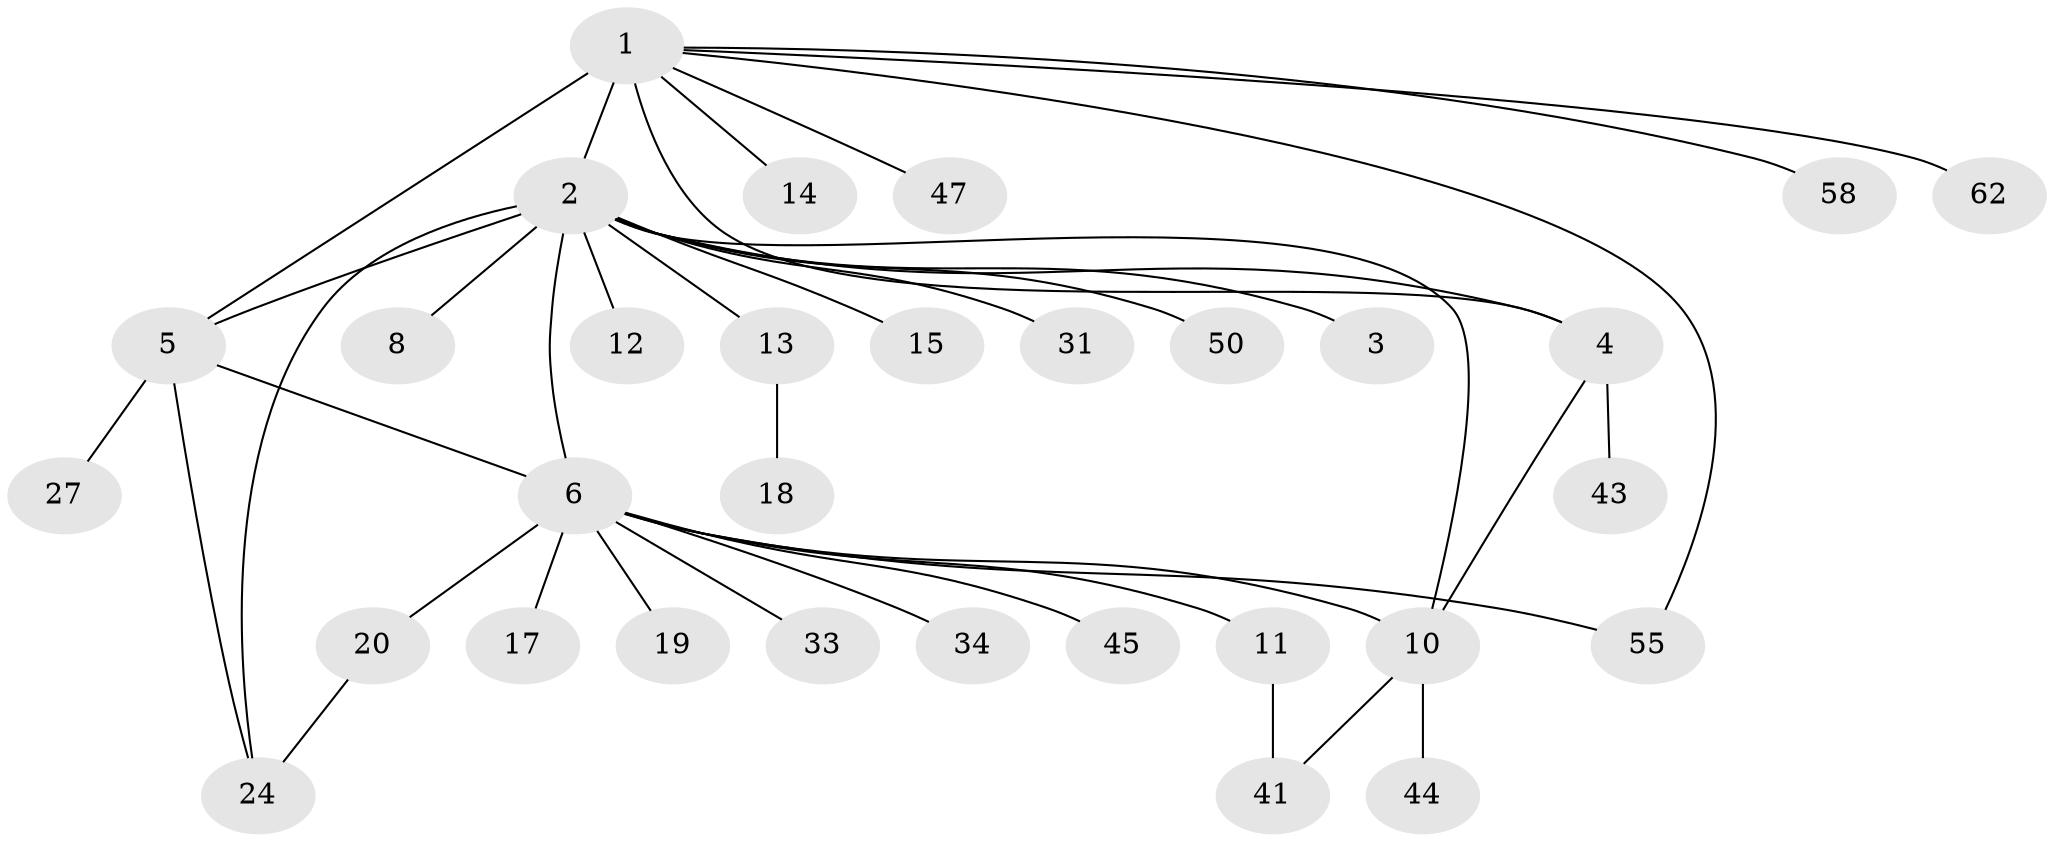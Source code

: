 // original degree distribution, {11: 0.016129032258064516, 16: 0.016129032258064516, 1: 0.5, 4: 0.03225806451612903, 6: 0.03225806451612903, 14: 0.016129032258064516, 5: 0.016129032258064516, 9: 0.03225806451612903, 7: 0.016129032258064516, 2: 0.25806451612903225, 3: 0.06451612903225806}
// Generated by graph-tools (version 1.1) at 2025/14/03/09/25 04:14:22]
// undirected, 31 vertices, 39 edges
graph export_dot {
graph [start="1"]
  node [color=gray90,style=filled];
  1 [super="+25+32"];
  2 [super="+30+9+26+22+7+57"];
  3;
  4;
  5 [super="+23+39"];
  6;
  8;
  10 [super="+52+48"];
  11;
  12;
  13 [super="+46"];
  14;
  15;
  17;
  18;
  19 [super="+21"];
  20 [super="+36"];
  24 [super="+56+53"];
  27;
  31;
  33;
  34 [super="+35"];
  41 [super="+60"];
  43;
  44;
  45;
  47;
  50;
  55;
  58;
  62;
  1 -- 2 [weight=3];
  1 -- 4;
  1 -- 5 [weight=3];
  1 -- 14;
  1 -- 47;
  1 -- 55;
  1 -- 58;
  1 -- 62;
  2 -- 3;
  2 -- 4;
  2 -- 6 [weight=4];
  2 -- 8;
  2 -- 12;
  2 -- 15;
  2 -- 24;
  2 -- 5 [weight=3];
  2 -- 10;
  2 -- 13;
  2 -- 50;
  2 -- 31;
  4 -- 10;
  4 -- 43;
  5 -- 6;
  5 -- 24;
  5 -- 27;
  6 -- 10;
  6 -- 11;
  6 -- 17;
  6 -- 19;
  6 -- 20;
  6 -- 33;
  6 -- 34;
  6 -- 45;
  6 -- 55;
  10 -- 41;
  10 -- 44;
  11 -- 41;
  13 -- 18;
  20 -- 24;
}
